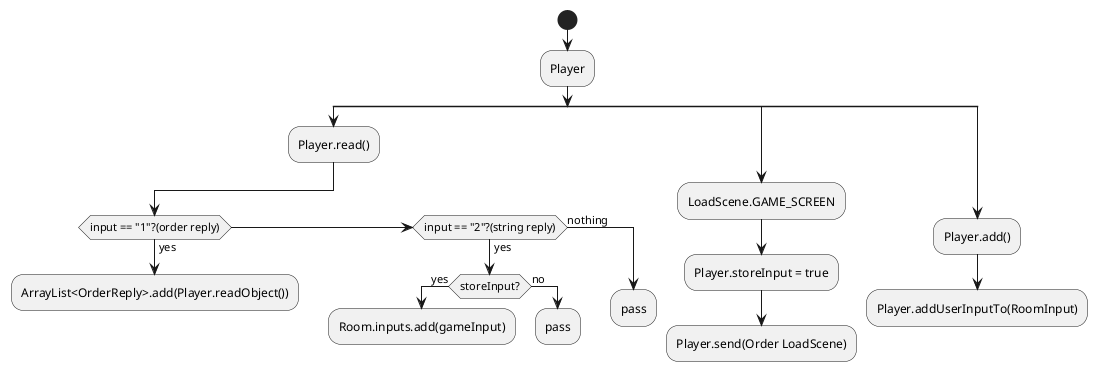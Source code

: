 @startuml
start
:Player;
split
    :Player.read();
    if (input == "1"?(order reply)) then (yes)
        :ArrayList<OrderReply>.add(Player.readObject());
        detach
    elseif (input == "2"?(string reply)) then (yes)
        if (storeInput?) then (yes)
            :Room.inputs.add(gameInput);
            detach
        else (no)
            :pass;
            detach
        endif
    else (nothing)
        :pass;
    endif
    detach
split again
    :LoadScene.GAME_SCREEN;
    :Player.storeInput = true;
    :Player.send(Order LoadScene);
    detach
split again
    :Player.add();
    :Player.addUserInputTo(RoomInput);
    detach
end split
@enduml